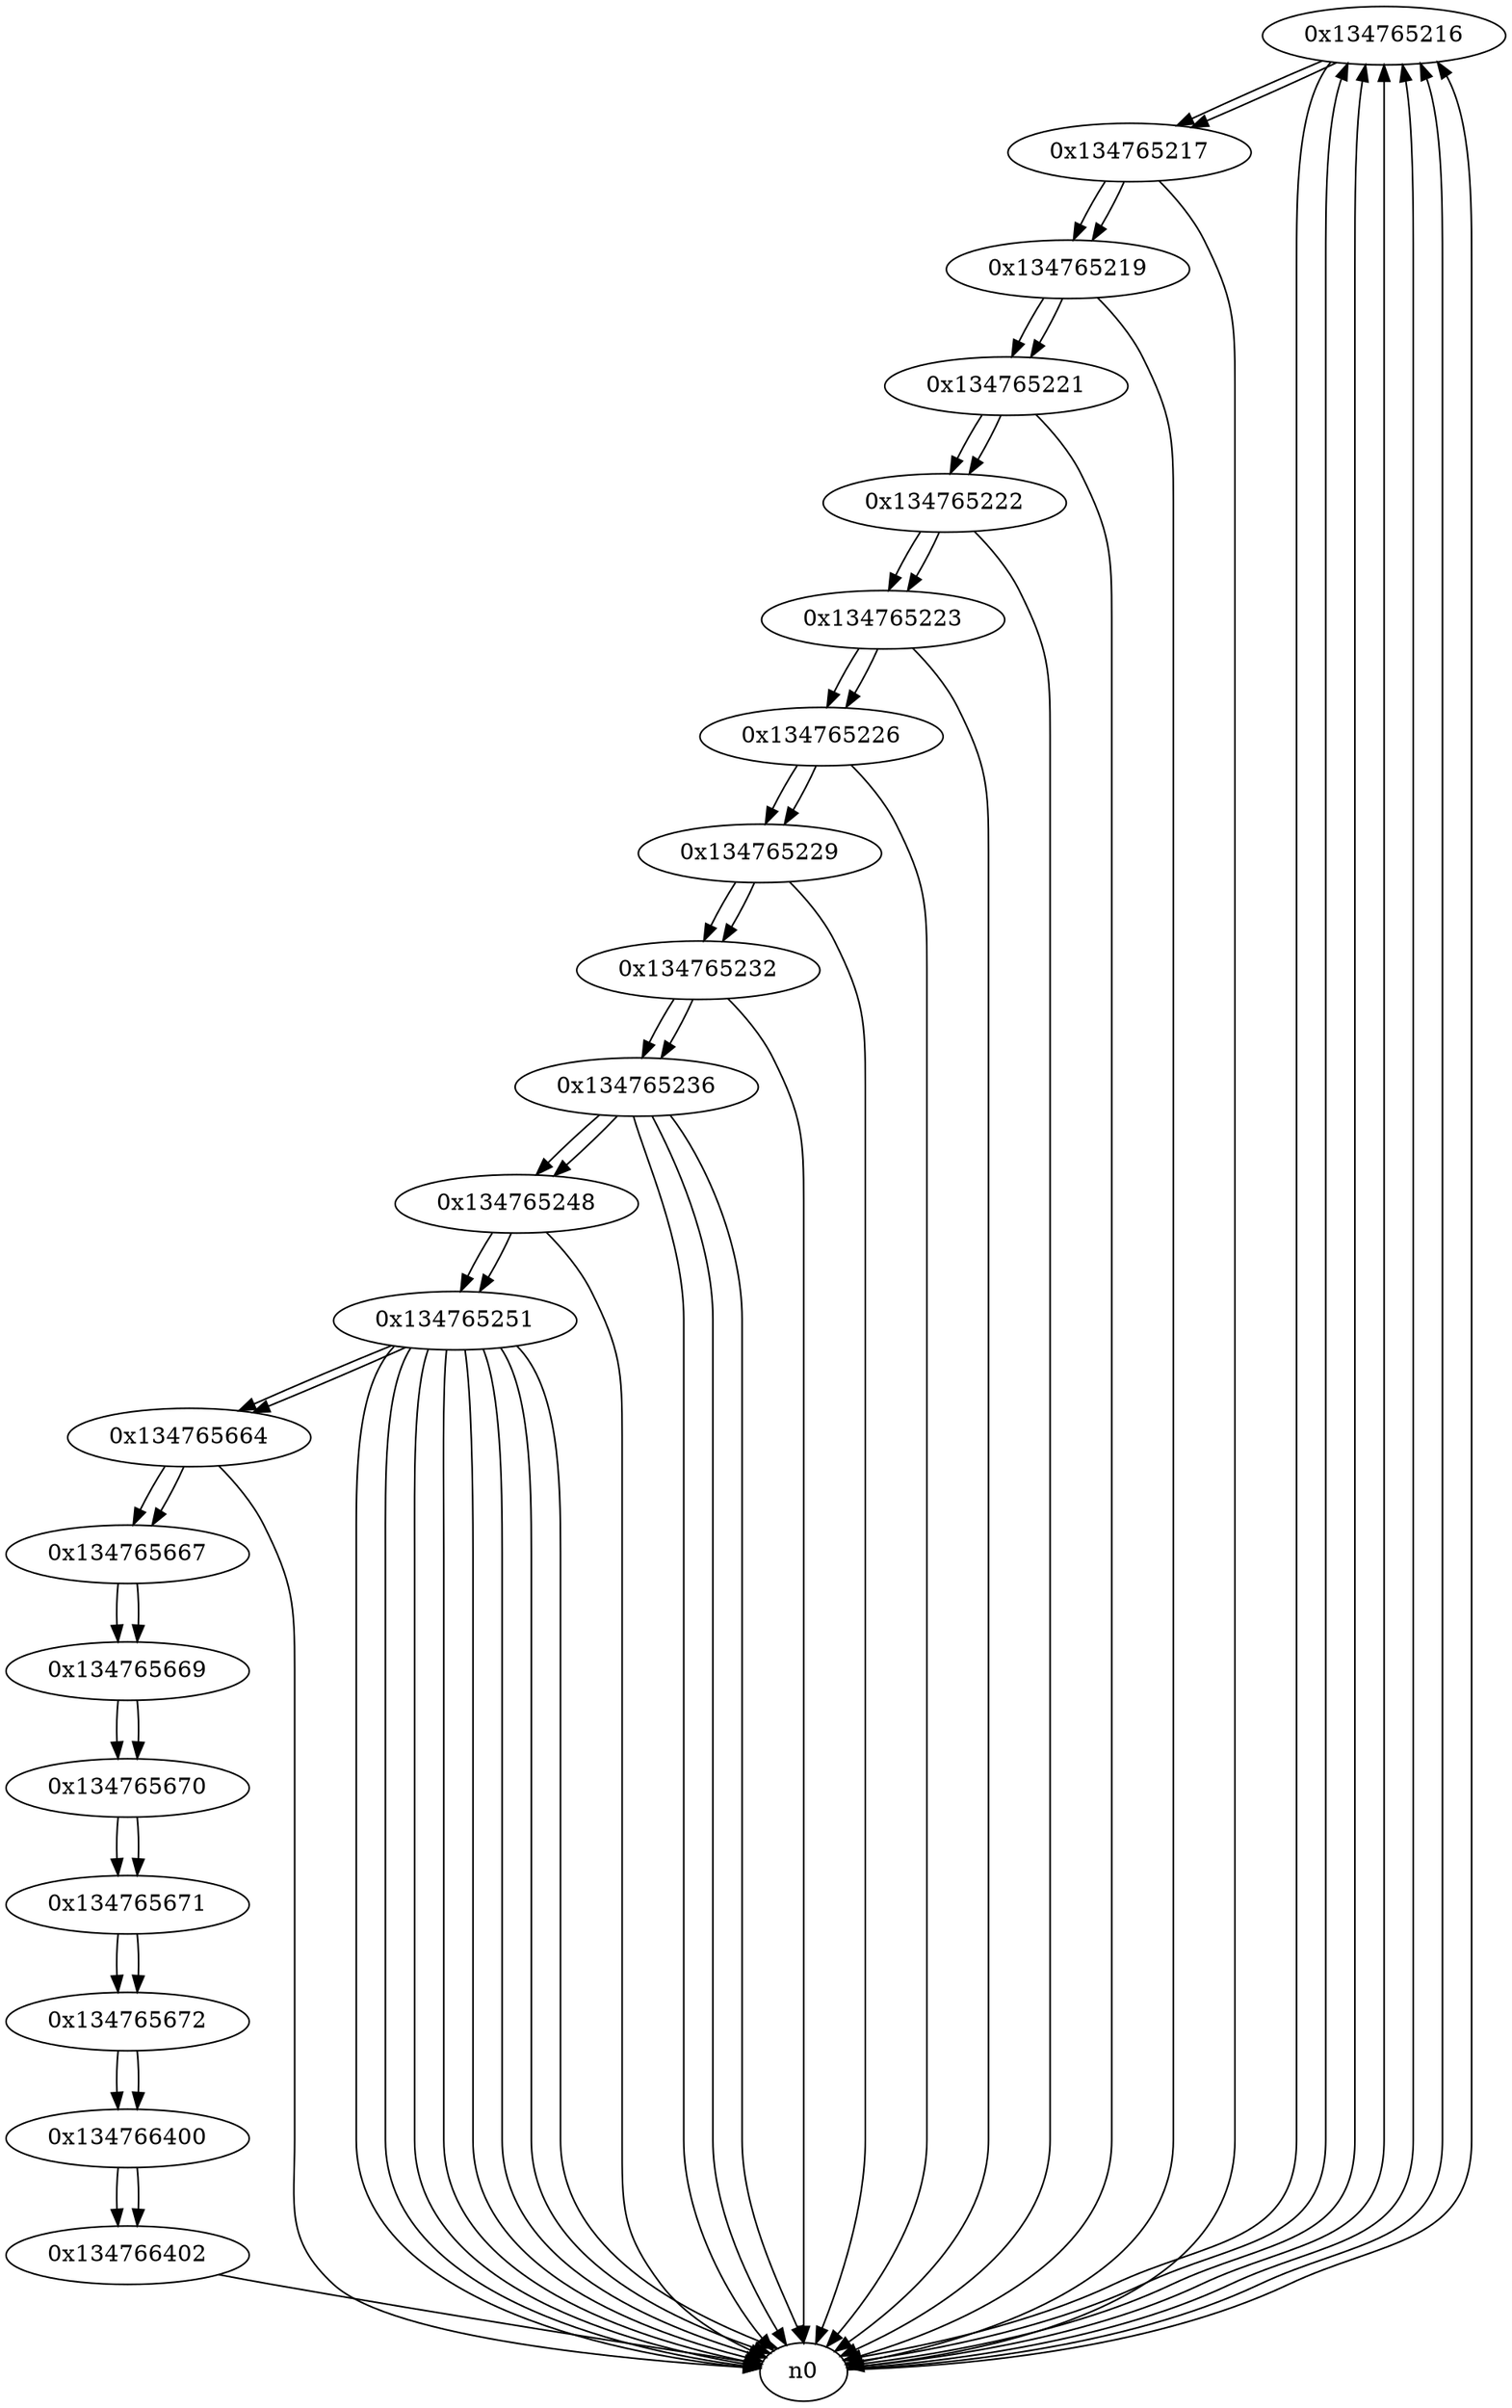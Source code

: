 digraph G{
/* nodes */
  n1 [label="0x134765216"]
  n2 [label="0x134765217"]
  n3 [label="0x134765219"]
  n4 [label="0x134765221"]
  n5 [label="0x134765222"]
  n6 [label="0x134765223"]
  n7 [label="0x134765226"]
  n8 [label="0x134765229"]
  n9 [label="0x134765232"]
  n10 [label="0x134765236"]
  n11 [label="0x134765248"]
  n12 [label="0x134765251"]
  n13 [label="0x134765664"]
  n14 [label="0x134765667"]
  n15 [label="0x134765669"]
  n16 [label="0x134765670"]
  n17 [label="0x134765671"]
  n18 [label="0x134765672"]
  n19 [label="0x134766400"]
  n20 [label="0x134766402"]
/* edges */
n1 -> n2;
n1 -> n0;
n0 -> n1;
n0 -> n1;
n0 -> n1;
n0 -> n1;
n0 -> n1;
n0 -> n1;
n2 -> n3;
n2 -> n0;
n1 -> n2;
n3 -> n4;
n3 -> n0;
n2 -> n3;
n4 -> n5;
n4 -> n0;
n3 -> n4;
n5 -> n6;
n5 -> n0;
n4 -> n5;
n6 -> n7;
n6 -> n0;
n5 -> n6;
n7 -> n8;
n7 -> n0;
n6 -> n7;
n8 -> n9;
n8 -> n0;
n7 -> n8;
n9 -> n10;
n9 -> n0;
n8 -> n9;
n10 -> n11;
n10 -> n0;
n10 -> n0;
n10 -> n0;
n9 -> n10;
n11 -> n12;
n11 -> n0;
n10 -> n11;
n12 -> n13;
n12 -> n0;
n12 -> n0;
n12 -> n0;
n12 -> n0;
n12 -> n0;
n12 -> n0;
n12 -> n0;
n12 -> n0;
n11 -> n12;
n13 -> n14;
n13 -> n0;
n12 -> n13;
n14 -> n15;
n13 -> n14;
n15 -> n16;
n14 -> n15;
n16 -> n17;
n15 -> n16;
n17 -> n18;
n16 -> n17;
n18 -> n19;
n17 -> n18;
n19 -> n20;
n18 -> n19;
n20 -> n0;
n19 -> n20;
}
